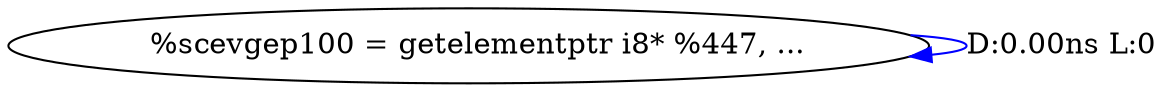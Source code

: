 digraph {
Node0x41697d0[label="  %scevgep100 = getelementptr i8* %447, ..."];
Node0x41697d0 -> Node0x41697d0[label="D:0.00ns L:0",color=blue];
}
